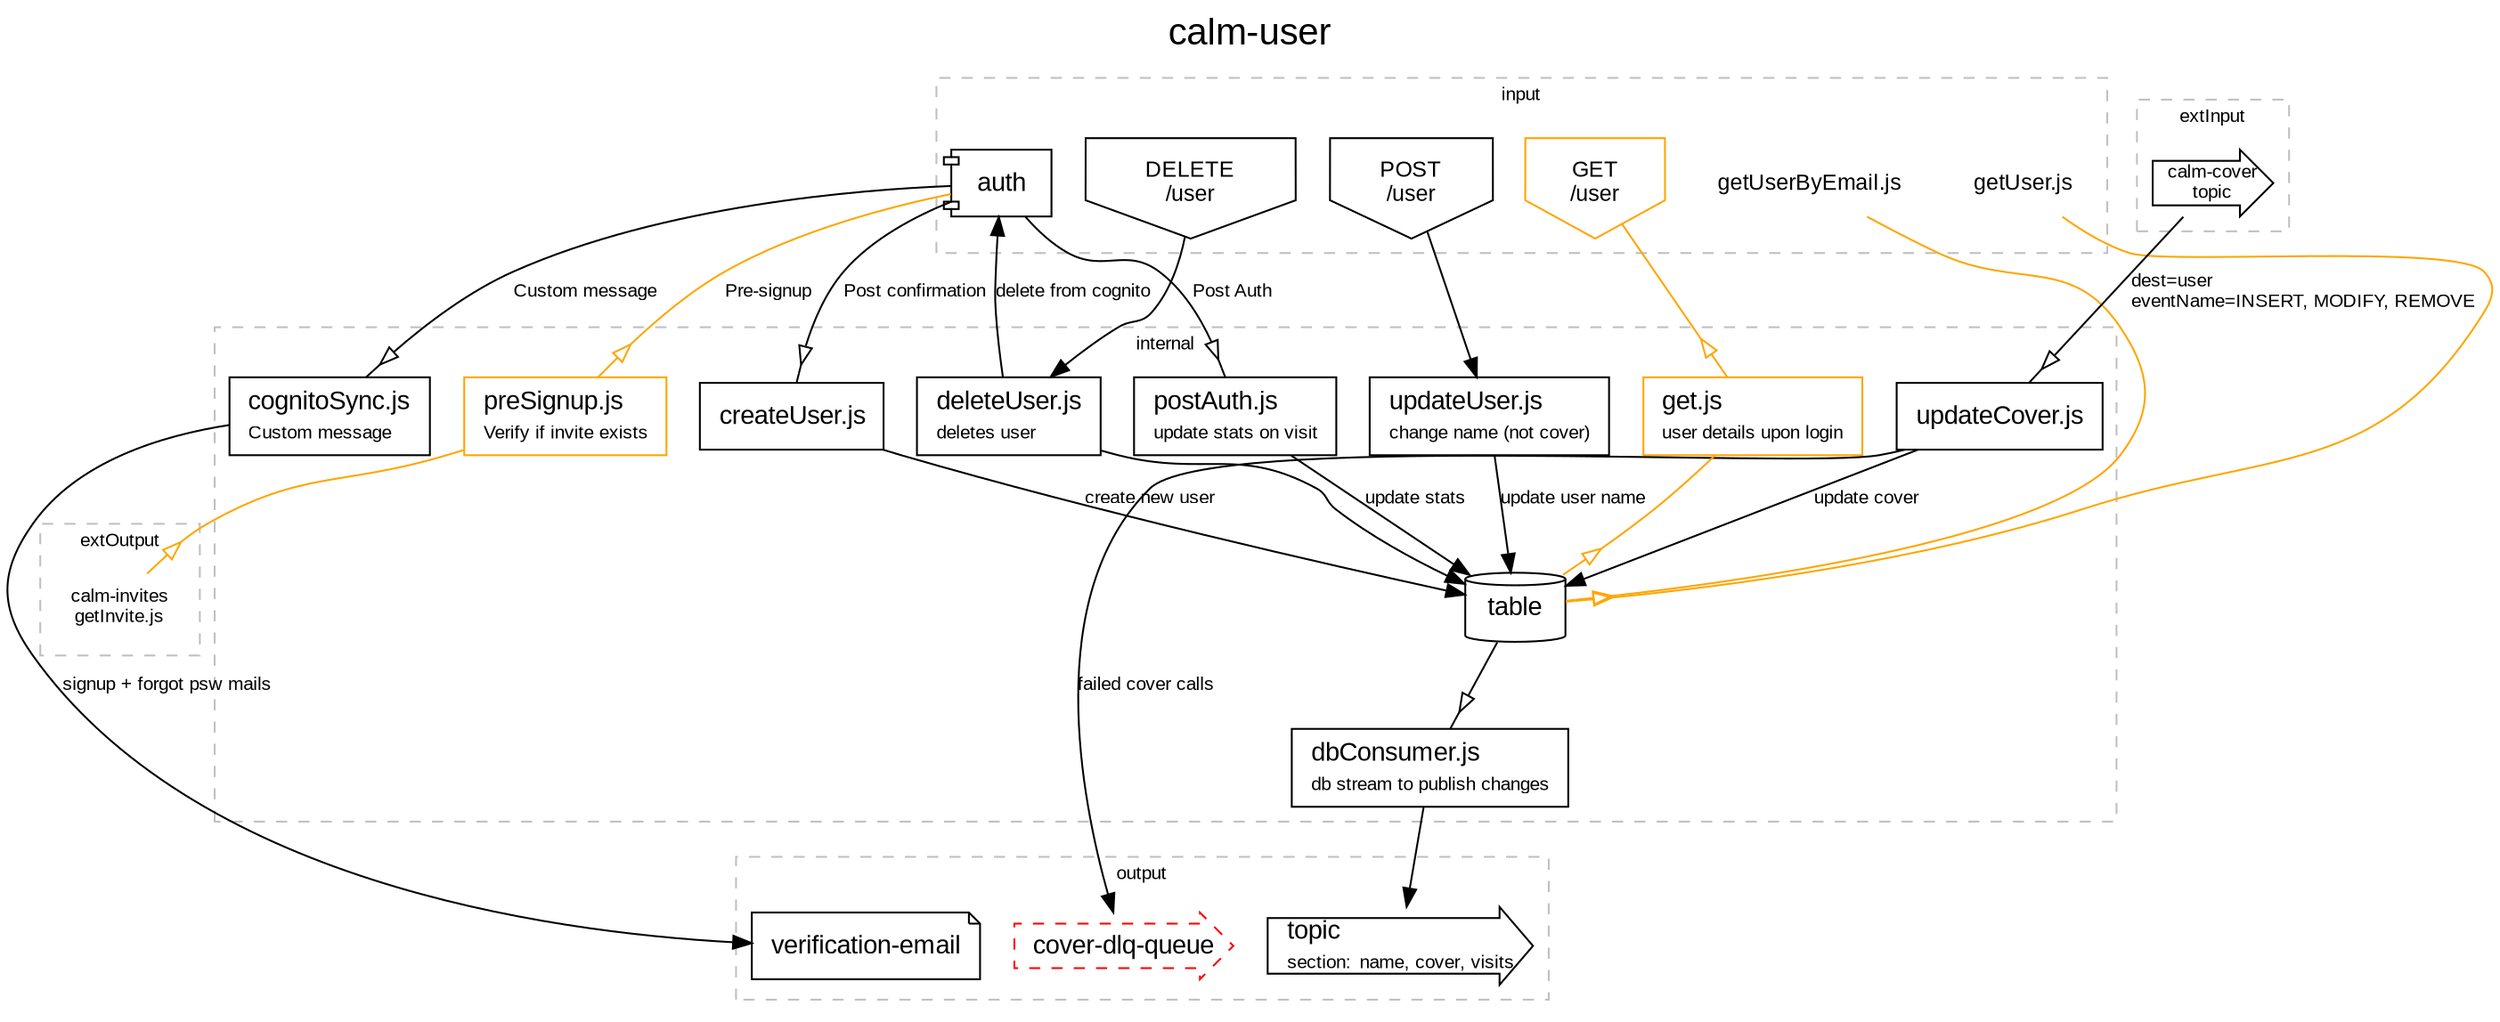 digraph {
        node [shape=plaintext fontname="Arial" fontsize="10"]
        edge [fontname="Arial" fontsize="10"]
        subgraph cluster0 {
            label="input"
            fontname="Arial"
            fontsize=10
            color=grey
            style=dashed
            node0 [ shape=plaintext color=orange label=<
            <table border="0" cellborder="0" cellspacing="0">
            <tr><td align="left"><font point-size="12">getUser.js</font></td></tr>
            </table>>]
        node1 [ shape=plaintext color=orange label=<
            <table border="0" cellborder="0" cellspacing="0">
            <tr><td align="left"><font point-size="12">getUserByEmail.js</font></td></tr>
            </table>>]
        node14 [ shape=component label=<
            <table border="0" cellborder="0" cellspacing="0">
            <tr><td align="left"><font point-size="14">auth</font></td></tr>
            </table>>]
        node15 [ shape=invhouse fontsize=12 label="POST\n/user"]
        node16 [ shape=invhouse fontsize=12 label="DELETE\n/user"]
        node20 [ shape=invhouse color=orange fontsize=12 label="GET\n/user"]
    }
    subgraph cluster1 {
            label="internal"
            fontname="Arial"
            fontsize=10
            color=grey
            style=dashed
            node2 [ shape=box label=<
            <table border="0" cellborder="0" cellspacing="0">
            <tr><td align="left"><font point-size="14">updateCover.js</font></td></tr>
            </table>>]
        node3 [ shape=box label=<
            <table border="0" cellborder="0" cellspacing="0">
            <tr><td align="left"><font point-size="14">createUser.js</font></td></tr>
            </table>>]
        node4 [ shape=box label=<
            <table border="0" cellborder="0" cellspacing="0">
            <tr><td align="left"><font point-size="14">updateUser.js</font></td></tr>
                        <tr><td align="left"><font point-size="10">change name (not cover)</font></td></tr>
        </table>>]
        node5 [ shape=box label=<
            <table border="0" cellborder="0" cellspacing="0">
            <tr><td align="left"><font point-size="14">deleteUser.js</font></td></tr>
                        <tr><td align="left"><font point-size="10">deletes user</font></td></tr>
        </table>>]
        node6 [ shape=box label=<
            <table border="0" cellborder="0" cellspacing="0">
            <tr><td align="left"><font point-size="14">cognitoSync.js</font></td></tr>
                        <tr><td align="left"><font point-size="10">Custom message</font></td></tr>
        </table>>]
        node7 [ shape=box color=orange label=<
            <table border="0" cellborder="0" cellspacing="0">
            <tr><td align="left"><font point-size="14">preSignup.js</font></td></tr>
                        <tr><td align="left"><font point-size="10">Verify if invite exists</font></td></tr>
        </table>>]
        node8 [ shape=box label=<
            <table border="0" cellborder="0" cellspacing="0">
            <tr><td align="left"><font point-size="14">postAuth.js</font></td></tr>
                        <tr><td align="left"><font point-size="10">update stats on visit</font></td></tr>
        </table>>]
        node9 [ shape=box label=<
            <table border="0" cellborder="0" cellspacing="0">
            <tr><td align="left"><font point-size="14">dbConsumer.js</font></td></tr>
                        <tr><td align="left"><font point-size="10">db stream to publish changes</font></td></tr>
        </table>>]
        node10 [ shape=box color=orange label=<
            <table border="0" cellborder="0" cellspacing="0">
            <tr><td align="left"><font point-size="14">get.js</font></td></tr>
                        <tr><td align="left"><font point-size="10">user details upon login</font></td></tr>
        </table>>]
        node11 [ shape=cylinder label=<
            <table border="0" cellborder="0" cellspacing="0">
            <tr><td align="left"><font point-size="14">table</font></td></tr>
            </table>>]
    }
    subgraph cluster2 {
            label="extInput"
            fontname="Arial"
            fontsize=10
            color=grey
            style=dashed
            node12 [shape=rarrow label="calm-cover\ntopic"]
    }
    subgraph cluster3 {
            label="output"
            fontname="Arial"
            fontsize=10
            color=grey
            style=dashed
            node13 [ shape=rarrow style=dashed color=red label=<
            <table border="0" cellborder="0" cellspacing="0">
            <tr><td align="left"><font point-size="14">cover-dlq-queue</font></td></tr>
            </table>>]
        node17 [ shape=note label=<
            <table border="0" cellborder="0" cellspacing="0">
            <tr><td align="left"><font point-size="14">verification-email</font></td></tr>
            </table>>]
        node19 [ shape=rarrow label=<
            <table border="0" cellborder="0" cellspacing="0">
            <tr><td align="left"><font point-size="14">topic</font></td></tr>
            <tr>
                <td align="left"><font point-size="10">section:</font></td>
                <td align="left"><font point-size="10">name, cover, visits</font></td>
            </tr>
            </table>>]
    }
    subgraph cluster4 {
            label="extOutput"
            fontname="Arial"
            fontsize=10
            color=grey
            style=dashed
            node18 [shape=plaintext label="calm-invites\ngetInvite.js" color=orange]
    }
    node0 -> node11 [color=orange arrowhead=nonenonenoneoinv]
    node1 -> node11 [color=orange arrowhead=nonenonenoneoinv]
    node12 -> node2 [label="dest=user\leventName=INSERT, MODIFY, REMOVE" arrowhead = nonenoneonormal]
    node2 -> node11 [label="update cover"]
    node2 -> node13 [label="failed cover calls"]
    node14 -> node3 [label="Post confirmation" arrowhead = nonenoneonormal]
    node3 -> node11 [label="create new user"]
    node15 -> node4
    node4 -> node11 [label="update user name"]
    node16 -> node5
    node5 -> node11
    node5 -> node14 [label="delete from cognito"]
    node14 -> node6 [label="Custom message" arrowhead = nonenoneonormal]
    node6 -> node17 [label="signup + forgot psw mails"]
    node14 -> node7 [label="Pre-signup" color=orange arrowhead=nonenonenoneoinv]
    node7 -> node18 [color=orange arrowhead=nonenonenoneoinv]
    node14 -> node8 [label="Post Auth" arrowhead = nonenoneonormal]
    node8 -> node11 [label="update stats"]
    node11 -> node9 [arrowhead = nonenoneonormal]
    node9 -> node19
    node20 -> node10 [color=orange arrowhead=nonenonenoneoinv]
    node10 -> node11 [color=orange arrowhead=nonenonenoneoinv]

    labelloc="t"
    fontname="Arial"
    fontsize="20"
    label="calm-user"
}